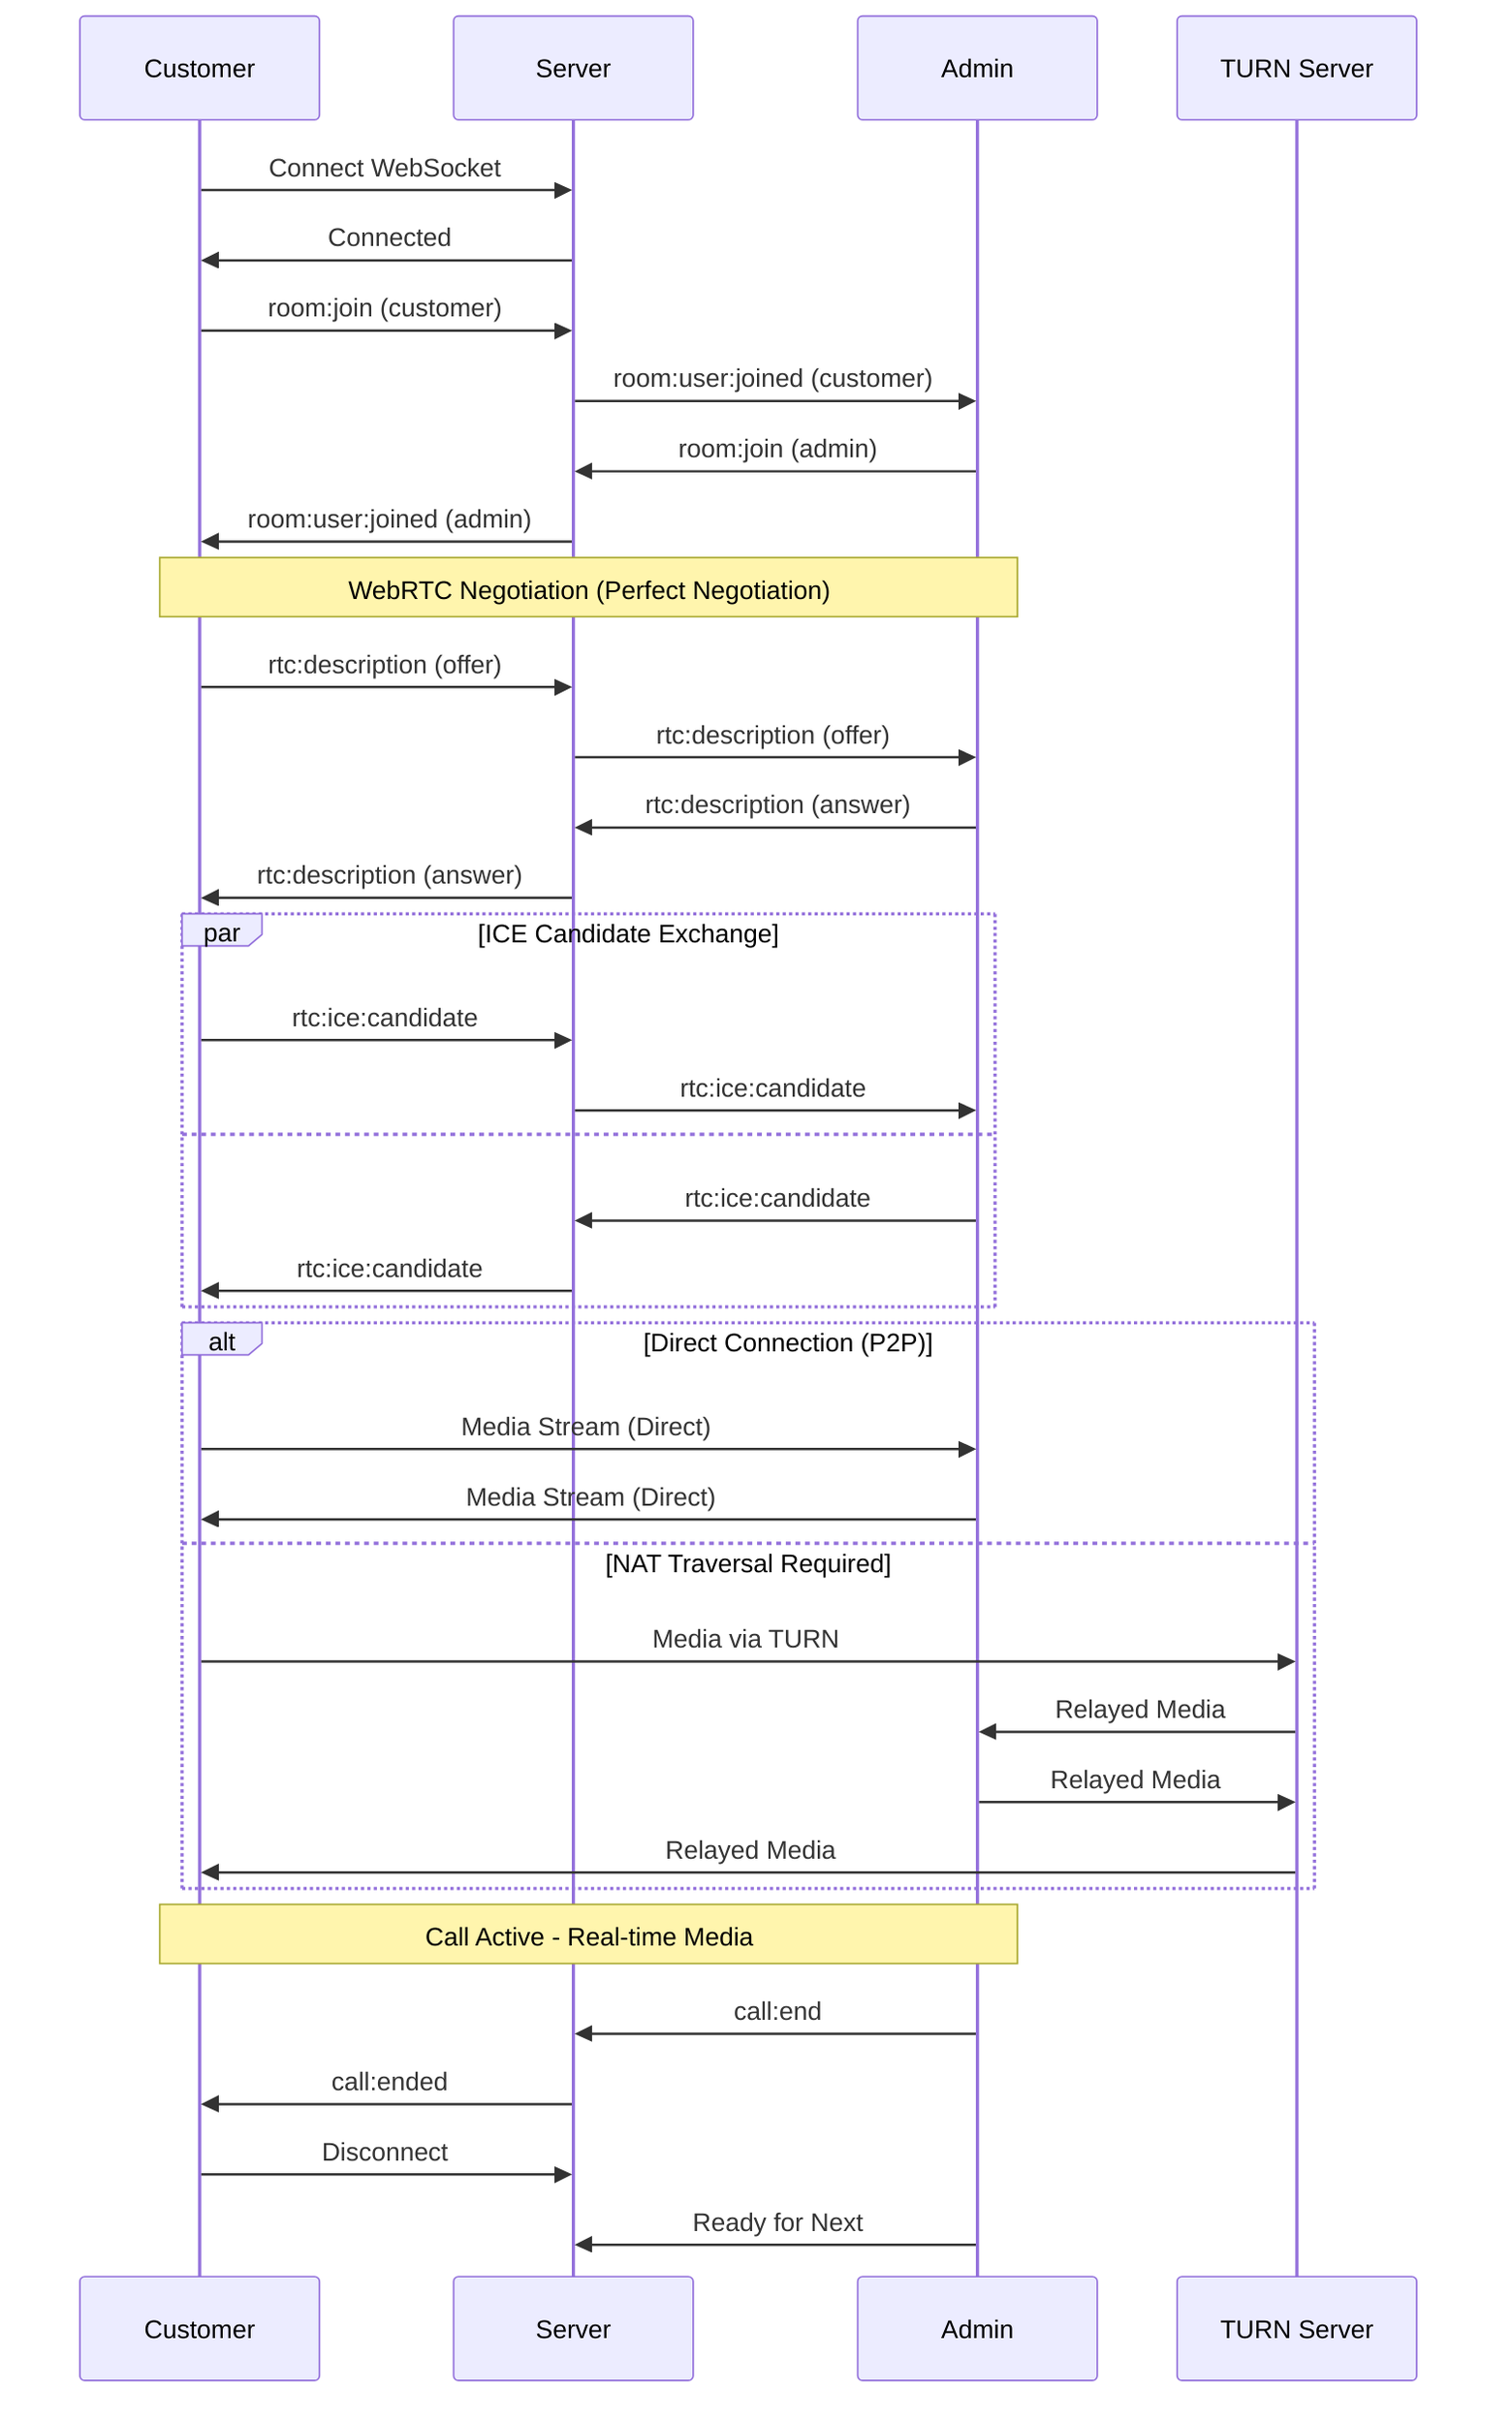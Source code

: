sequenceDiagram
    participant C as Customer
    participant S as Server
    participant A as Admin
    participant T as TURN Server
    
    C->>S: Connect WebSocket
    S->>C: Connected
    C->>S: room:join (customer)
    S->>A: room:user:joined (customer)
    A->>S: room:join (admin)
    S->>C: room:user:joined (admin)
    
    Note over C,A: WebRTC Negotiation (Perfect Negotiation)
    
    C->>S: rtc:description (offer)
    S->>A: rtc:description (offer)
    A->>S: rtc:description (answer)
    S->>C: rtc:description (answer)
    
    par ICE Candidate Exchange
        C->>S: rtc:ice:candidate
        S->>A: rtc:ice:candidate
    and
        A->>S: rtc:ice:candidate
        S->>C: rtc:ice:candidate
    end
    
    alt Direct Connection (P2P)
        C->>A: Media Stream (Direct)
        A->>C: Media Stream (Direct)
    else NAT Traversal Required
        C->>T: Media via TURN
        T->>A: Relayed Media
        A->>T: Relayed Media
        T->>C: Relayed Media
    end
    
    Note over C,A: Call Active - Real-time Media
    
    A->>S: call:end
    S->>C: call:ended
    C->>S: Disconnect
    A->>S: Ready for Next